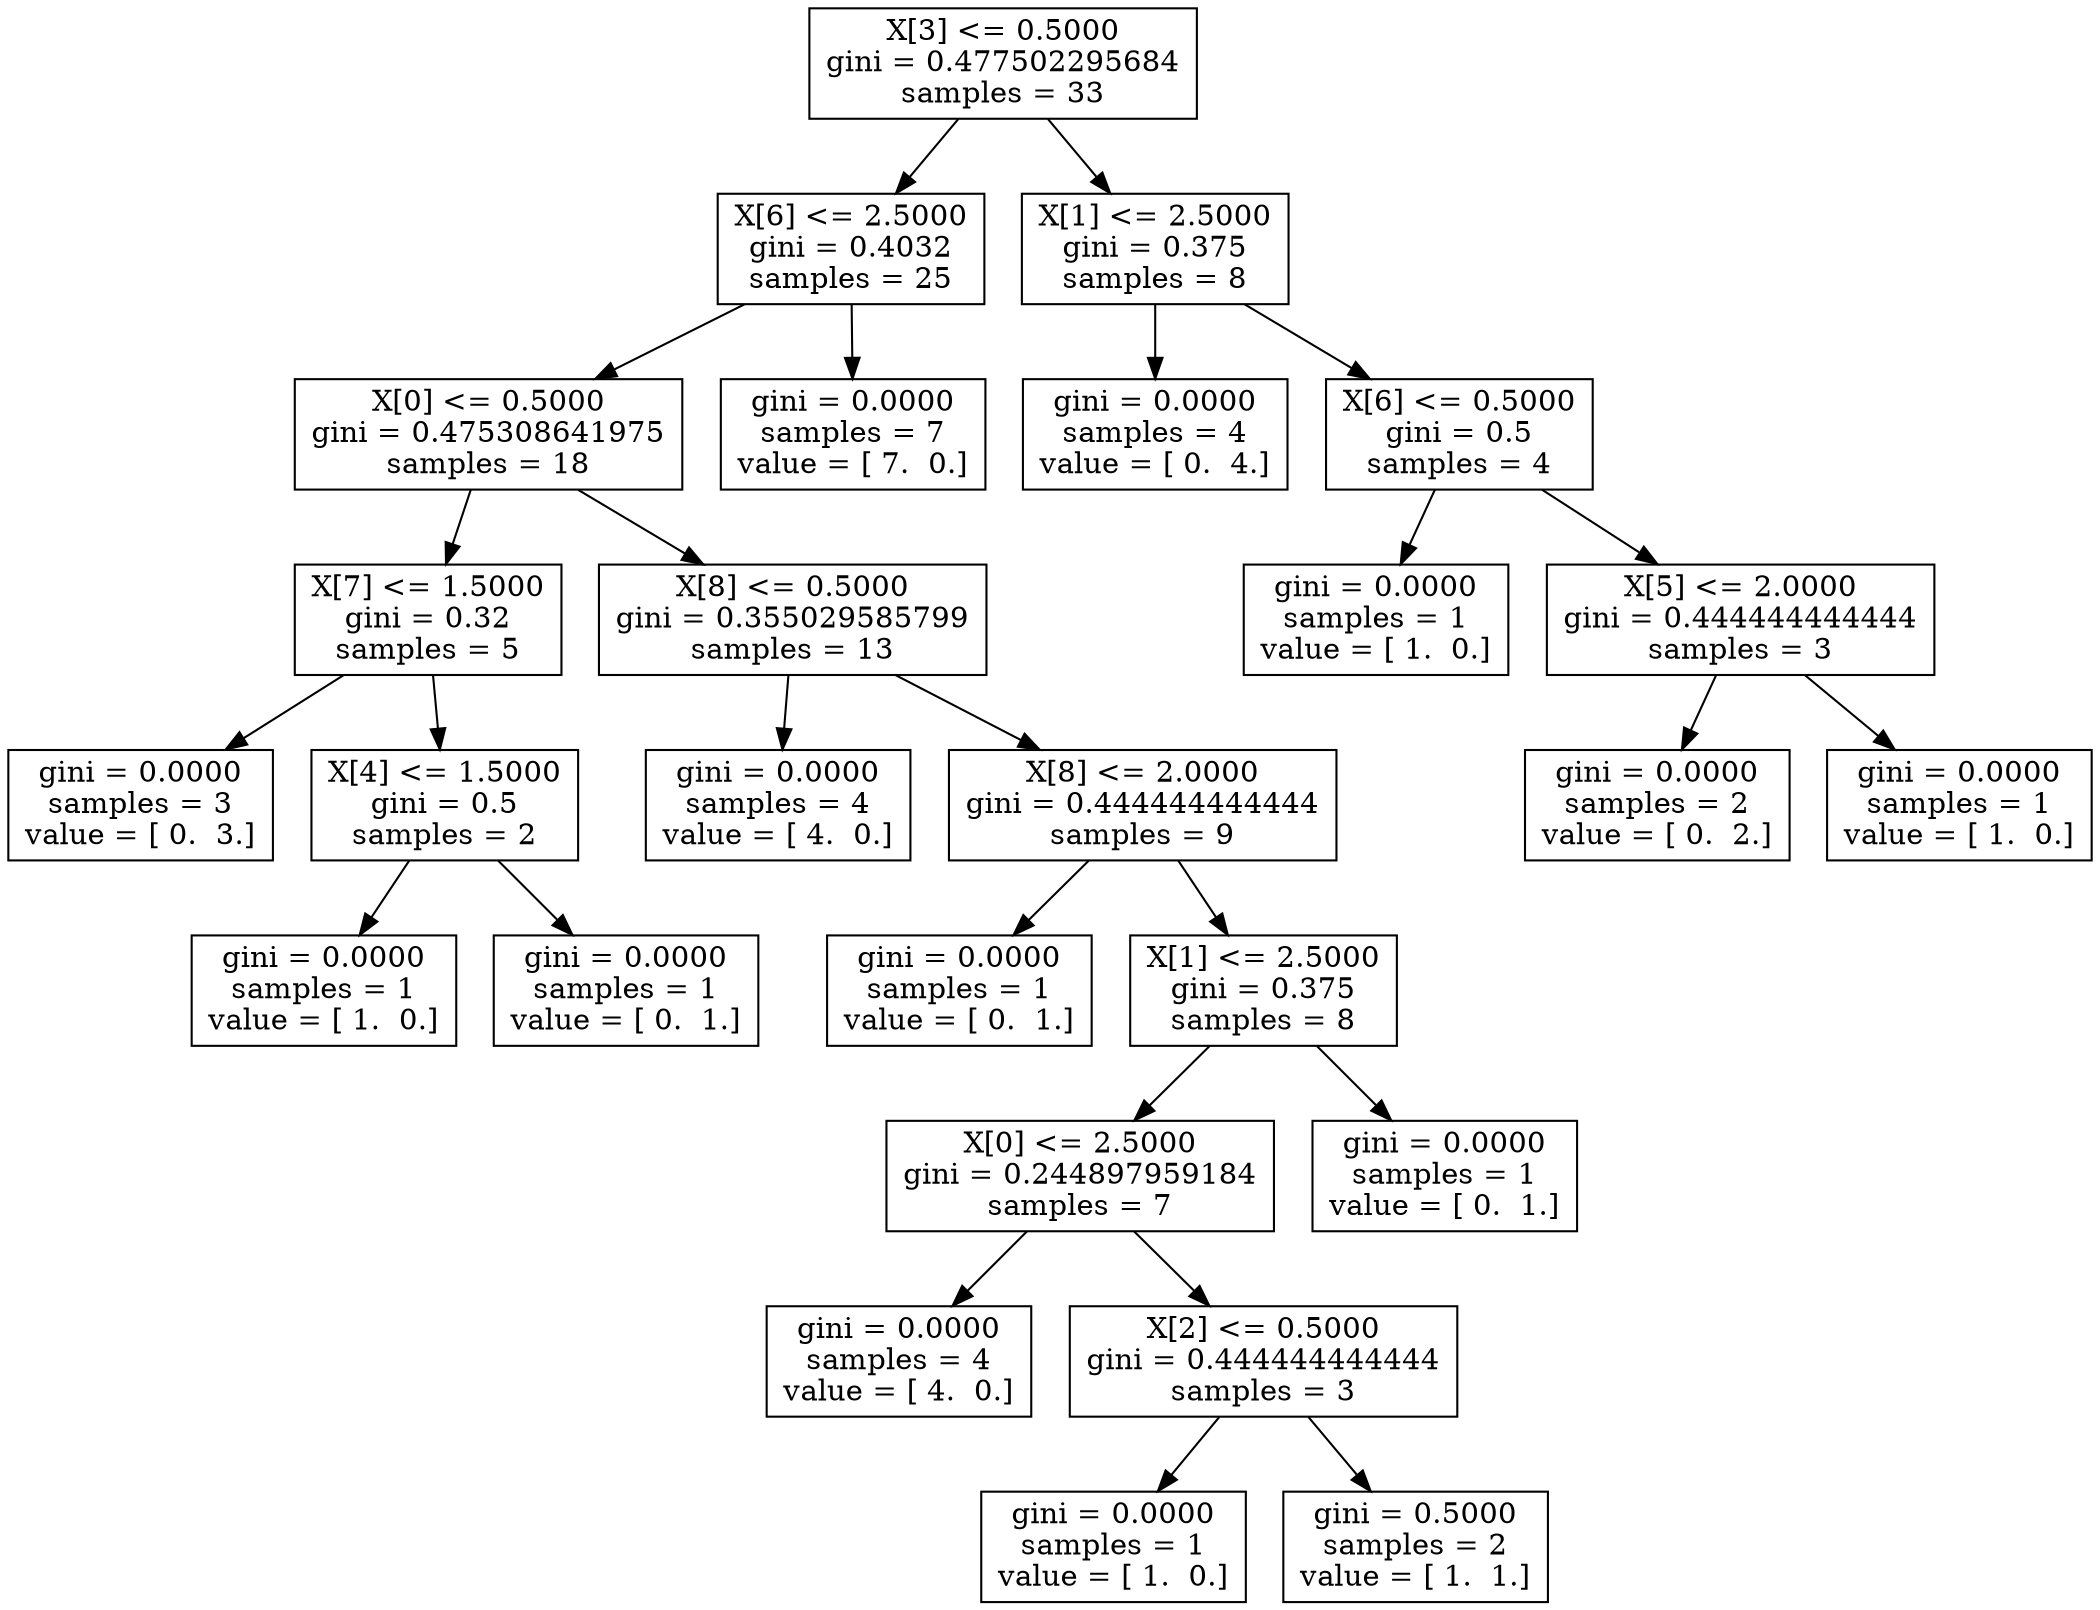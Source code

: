 digraph Tree {
0 [label="X[3] <= 0.5000\ngini = 0.477502295684\nsamples = 33", shape="box"] ;
1 [label="X[6] <= 2.5000\ngini = 0.4032\nsamples = 25", shape="box"] ;
0 -> 1 ;
2 [label="X[0] <= 0.5000\ngini = 0.475308641975\nsamples = 18", shape="box"] ;
1 -> 2 ;
3 [label="X[7] <= 1.5000\ngini = 0.32\nsamples = 5", shape="box"] ;
2 -> 3 ;
4 [label="gini = 0.0000\nsamples = 3\nvalue = [ 0.  3.]", shape="box"] ;
3 -> 4 ;
5 [label="X[4] <= 1.5000\ngini = 0.5\nsamples = 2", shape="box"] ;
3 -> 5 ;
6 [label="gini = 0.0000\nsamples = 1\nvalue = [ 1.  0.]", shape="box"] ;
5 -> 6 ;
7 [label="gini = 0.0000\nsamples = 1\nvalue = [ 0.  1.]", shape="box"] ;
5 -> 7 ;
8 [label="X[8] <= 0.5000\ngini = 0.355029585799\nsamples = 13", shape="box"] ;
2 -> 8 ;
9 [label="gini = 0.0000\nsamples = 4\nvalue = [ 4.  0.]", shape="box"] ;
8 -> 9 ;
10 [label="X[8] <= 2.0000\ngini = 0.444444444444\nsamples = 9", shape="box"] ;
8 -> 10 ;
11 [label="gini = 0.0000\nsamples = 1\nvalue = [ 0.  1.]", shape="box"] ;
10 -> 11 ;
12 [label="X[1] <= 2.5000\ngini = 0.375\nsamples = 8", shape="box"] ;
10 -> 12 ;
13 [label="X[0] <= 2.5000\ngini = 0.244897959184\nsamples = 7", shape="box"] ;
12 -> 13 ;
14 [label="gini = 0.0000\nsamples = 4\nvalue = [ 4.  0.]", shape="box"] ;
13 -> 14 ;
15 [label="X[2] <= 0.5000\ngini = 0.444444444444\nsamples = 3", shape="box"] ;
13 -> 15 ;
16 [label="gini = 0.0000\nsamples = 1\nvalue = [ 1.  0.]", shape="box"] ;
15 -> 16 ;
17 [label="gini = 0.5000\nsamples = 2\nvalue = [ 1.  1.]", shape="box"] ;
15 -> 17 ;
18 [label="gini = 0.0000\nsamples = 1\nvalue = [ 0.  1.]", shape="box"] ;
12 -> 18 ;
19 [label="gini = 0.0000\nsamples = 7\nvalue = [ 7.  0.]", shape="box"] ;
1 -> 19 ;
20 [label="X[1] <= 2.5000\ngini = 0.375\nsamples = 8", shape="box"] ;
0 -> 20 ;
21 [label="gini = 0.0000\nsamples = 4\nvalue = [ 0.  4.]", shape="box"] ;
20 -> 21 ;
22 [label="X[6] <= 0.5000\ngini = 0.5\nsamples = 4", shape="box"] ;
20 -> 22 ;
23 [label="gini = 0.0000\nsamples = 1\nvalue = [ 1.  0.]", shape="box"] ;
22 -> 23 ;
24 [label="X[5] <= 2.0000\ngini = 0.444444444444\nsamples = 3", shape="box"] ;
22 -> 24 ;
25 [label="gini = 0.0000\nsamples = 2\nvalue = [ 0.  2.]", shape="box"] ;
24 -> 25 ;
26 [label="gini = 0.0000\nsamples = 1\nvalue = [ 1.  0.]", shape="box"] ;
24 -> 26 ;
}